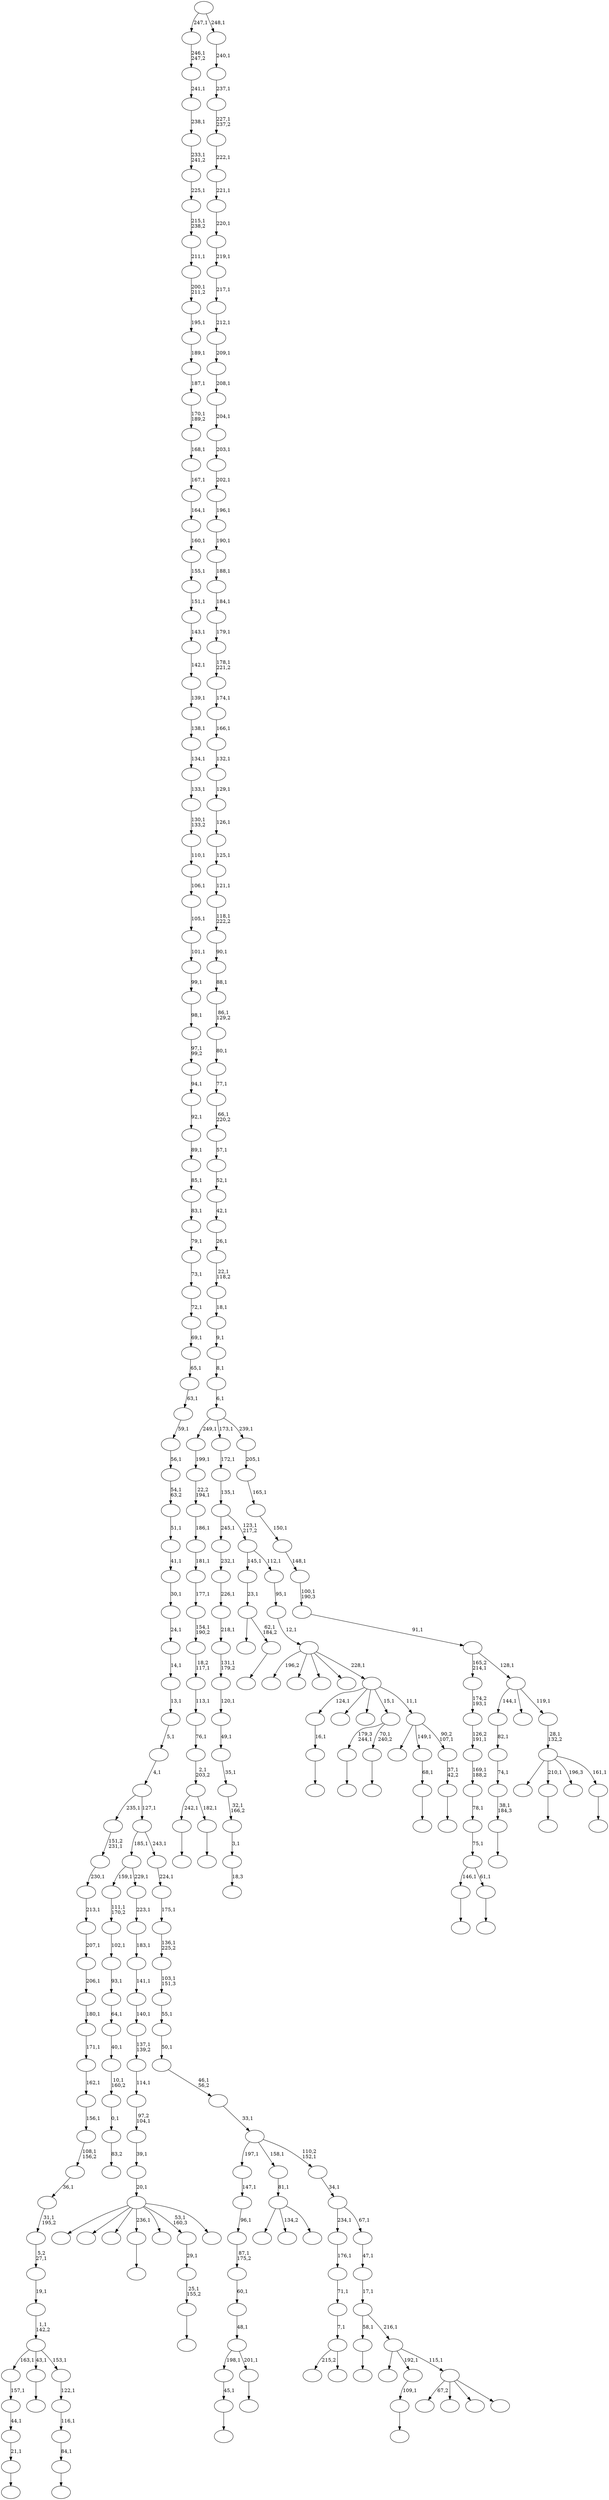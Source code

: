 digraph T {
	300 [label=""]
	299 [label=""]
	298 [label=""]
	297 [label=""]
	296 [label=""]
	295 [label=""]
	294 [label=""]
	293 [label=""]
	292 [label=""]
	291 [label=""]
	290 [label=""]
	289 [label=""]
	288 [label=""]
	287 [label=""]
	286 [label=""]
	285 [label=""]
	284 [label=""]
	283 [label=""]
	282 [label=""]
	281 [label=""]
	280 [label=""]
	279 [label=""]
	278 [label=""]
	277 [label=""]
	276 [label=""]
	275 [label=""]
	274 [label=""]
	273 [label=""]
	272 [label=""]
	271 [label=""]
	270 [label=""]
	269 [label=""]
	268 [label=""]
	267 [label=""]
	266 [label=""]
	265 [label=""]
	264 [label=""]
	263 [label=""]
	262 [label=""]
	261 [label=""]
	260 [label=""]
	259 [label=""]
	258 [label=""]
	257 [label=""]
	256 [label=""]
	255 [label=""]
	254 [label=""]
	253 [label=""]
	252 [label=""]
	251 [label=""]
	250 [label=""]
	249 [label=""]
	248 [label=""]
	247 [label=""]
	246 [label=""]
	245 [label=""]
	244 [label=""]
	243 [label=""]
	242 [label=""]
	241 [label=""]
	240 [label=""]
	239 [label=""]
	238 [label=""]
	237 [label=""]
	236 [label=""]
	235 [label=""]
	234 [label=""]
	233 [label=""]
	232 [label=""]
	231 [label=""]
	230 [label=""]
	229 [label=""]
	228 [label=""]
	227 [label=""]
	226 [label=""]
	225 [label=""]
	224 [label=""]
	223 [label=""]
	222 [label=""]
	221 [label=""]
	220 [label=""]
	219 [label=""]
	218 [label=""]
	217 [label=""]
	216 [label=""]
	215 [label=""]
	214 [label=""]
	213 [label=""]
	212 [label=""]
	211 [label=""]
	210 [label=""]
	209 [label=""]
	208 [label=""]
	207 [label=""]
	206 [label=""]
	205 [label=""]
	204 [label=""]
	203 [label=""]
	202 [label=""]
	201 [label=""]
	200 [label=""]
	199 [label=""]
	198 [label=""]
	197 [label=""]
	196 [label=""]
	195 [label=""]
	194 [label=""]
	193 [label=""]
	192 [label=""]
	191 [label=""]
	190 [label=""]
	189 [label=""]
	188 [label=""]
	187 [label=""]
	186 [label=""]
	185 [label=""]
	184 [label=""]
	183 [label=""]
	182 [label=""]
	181 [label=""]
	180 [label=""]
	179 [label=""]
	178 [label=""]
	177 [label=""]
	176 [label=""]
	175 [label=""]
	174 [label=""]
	173 [label=""]
	172 [label=""]
	171 [label=""]
	170 [label=""]
	169 [label=""]
	168 [label=""]
	167 [label=""]
	166 [label=""]
	165 [label=""]
	164 [label=""]
	163 [label=""]
	162 [label=""]
	161 [label=""]
	160 [label=""]
	159 [label=""]
	158 [label=""]
	157 [label=""]
	156 [label=""]
	155 [label=""]
	154 [label=""]
	153 [label=""]
	152 [label=""]
	151 [label=""]
	150 [label=""]
	149 [label=""]
	148 [label=""]
	147 [label=""]
	146 [label=""]
	145 [label=""]
	144 [label=""]
	143 [label=""]
	142 [label=""]
	141 [label=""]
	140 [label=""]
	139 [label=""]
	138 [label=""]
	137 [label=""]
	136 [label=""]
	135 [label=""]
	134 [label=""]
	133 [label=""]
	132 [label=""]
	131 [label=""]
	130 [label=""]
	129 [label=""]
	128 [label=""]
	127 [label=""]
	126 [label=""]
	125 [label=""]
	124 [label=""]
	123 [label=""]
	122 [label=""]
	121 [label=""]
	120 [label=""]
	119 [label=""]
	118 [label=""]
	117 [label=""]
	116 [label=""]
	115 [label=""]
	114 [label=""]
	113 [label=""]
	112 [label=""]
	111 [label=""]
	110 [label=""]
	109 [label=""]
	108 [label=""]
	107 [label=""]
	106 [label=""]
	105 [label=""]
	104 [label=""]
	103 [label=""]
	102 [label=""]
	101 [label=""]
	100 [label=""]
	99 [label=""]
	98 [label=""]
	97 [label=""]
	96 [label=""]
	95 [label=""]
	94 [label=""]
	93 [label=""]
	92 [label=""]
	91 [label=""]
	90 [label=""]
	89 [label=""]
	88 [label=""]
	87 [label=""]
	86 [label=""]
	85 [label=""]
	84 [label=""]
	83 [label=""]
	82 [label=""]
	81 [label=""]
	80 [label=""]
	79 [label=""]
	78 [label=""]
	77 [label=""]
	76 [label=""]
	75 [label=""]
	74 [label=""]
	73 [label=""]
	72 [label=""]
	71 [label=""]
	70 [label=""]
	69 [label=""]
	68 [label=""]
	67 [label=""]
	66 [label=""]
	65 [label=""]
	64 [label=""]
	63 [label=""]
	62 [label=""]
	61 [label=""]
	60 [label=""]
	59 [label=""]
	58 [label=""]
	57 [label=""]
	56 [label=""]
	55 [label=""]
	54 [label=""]
	53 [label=""]
	52 [label=""]
	51 [label=""]
	50 [label=""]
	49 [label=""]
	48 [label=""]
	47 [label=""]
	46 [label=""]
	45 [label=""]
	44 [label=""]
	43 [label=""]
	42 [label=""]
	41 [label=""]
	40 [label=""]
	39 [label=""]
	38 [label=""]
	37 [label=""]
	36 [label=""]
	35 [label=""]
	34 [label=""]
	33 [label=""]
	32 [label=""]
	31 [label=""]
	30 [label=""]
	29 [label=""]
	28 [label=""]
	27 [label=""]
	26 [label=""]
	25 [label=""]
	24 [label=""]
	23 [label=""]
	22 [label=""]
	21 [label=""]
	20 [label=""]
	19 [label=""]
	18 [label=""]
	17 [label=""]
	16 [label=""]
	15 [label=""]
	14 [label=""]
	13 [label=""]
	12 [label=""]
	11 [label=""]
	10 [label=""]
	9 [label=""]
	8 [label=""]
	7 [label=""]
	6 [label=""]
	5 [label=""]
	4 [label=""]
	3 [label=""]
	2 [label=""]
	1 [label=""]
	0 [label=""]
	294 -> 295 [label=""]
	293 -> 294 [label="45,1"]
	291 -> 292 [label=""]
	290 -> 291 [label="21,1"]
	289 -> 290 [label="44,1"]
	288 -> 289 [label="157,1"]
	286 -> 287 [label=""]
	283 -> 284 [label=""]
	282 -> 283 [label="16,1"]
	276 -> 277 [label=""]
	273 -> 274 [label=""]
	272 -> 276 [label="242,1"]
	272 -> 273 [label="182,1"]
	271 -> 272 [label="2,1\n203,2"]
	270 -> 271 [label="76,1"]
	269 -> 270 [label="113,1"]
	268 -> 269 [label="18,2\n117,1"]
	267 -> 268 [label="154,1\n190,2"]
	266 -> 267 [label="177,1"]
	265 -> 266 [label="181,1"]
	264 -> 265 [label="186,1"]
	263 -> 264 [label="22,2\n194,1"]
	262 -> 263 [label="199,1"]
	258 -> 259 [label=""]
	256 -> 257 [label=""]
	255 -> 293 [label="198,1"]
	255 -> 256 [label="201,1"]
	254 -> 255 [label="48,1"]
	253 -> 254 [label="60,1"]
	252 -> 253 [label="87,1\n175,2"]
	251 -> 252 [label="96,1"]
	250 -> 251 [label="147,1"]
	248 -> 249 [label="83,2"]
	247 -> 248 [label="0,1"]
	246 -> 247 [label="10,1\n160,2"]
	245 -> 246 [label="40,1"]
	244 -> 245 [label="64,1"]
	243 -> 244 [label="93,1"]
	242 -> 243 [label="102,1"]
	241 -> 242 [label="111,1\n170,2"]
	239 -> 240 [label=""]
	235 -> 236 [label=""]
	233 -> 234 [label=""]
	232 -> 281 [label=""]
	232 -> 233 [label="62,1\n184,2"]
	231 -> 232 [label="23,1"]
	229 -> 230 [label="18,3"]
	228 -> 229 [label="3,1"]
	227 -> 228 [label="32,1\n166,2"]
	226 -> 227 [label="35,1"]
	225 -> 226 [label="49,1"]
	224 -> 225 [label="120,1"]
	223 -> 224 [label="131,1\n179,2"]
	222 -> 223 [label="218,1"]
	221 -> 222 [label="226,1"]
	220 -> 221 [label="232,1"]
	218 -> 297 [label=""]
	218 -> 275 [label="134,2"]
	218 -> 219 [label=""]
	217 -> 218 [label="81,1"]
	213 -> 296 [label="215,2"]
	213 -> 214 [label=""]
	212 -> 213 [label="7,1"]
	211 -> 212 [label="71,1"]
	210 -> 211 [label="176,1"]
	208 -> 209 [label=""]
	207 -> 208 [label="25,1\n155,2"]
	206 -> 207 [label="29,1"]
	204 -> 205 [label=""]
	202 -> 203 [label=""]
	201 -> 202 [label="38,1\n184,3"]
	200 -> 201 [label="74,1"]
	199 -> 200 [label="82,1"]
	194 -> 195 [label=""]
	193 -> 235 [label="179,3\n244,1"]
	193 -> 194 [label="70,1\n240,2"]
	190 -> 191 [label=""]
	189 -> 286 [label="146,1"]
	189 -> 190 [label="61,1"]
	188 -> 189 [label="75,1"]
	187 -> 188 [label="78,1"]
	186 -> 187 [label="169,1\n188,2"]
	185 -> 186 [label="126,2\n191,1"]
	184 -> 185 [label="174,2\n193,1"]
	182 -> 183 [label=""]
	181 -> 182 [label="84,1"]
	180 -> 181 [label="116,1"]
	179 -> 180 [label="122,1"]
	178 -> 288 [label="163,1"]
	178 -> 204 [label="43,1"]
	178 -> 179 [label="153,1"]
	177 -> 178 [label="1,1\n142,2"]
	176 -> 177 [label="19,1"]
	175 -> 176 [label="5,2\n27,1"]
	174 -> 175 [label="31,1\n195,2"]
	173 -> 174 [label="36,1"]
	172 -> 173 [label="108,1\n156,2"]
	171 -> 172 [label="156,1"]
	170 -> 171 [label="162,1"]
	169 -> 170 [label="171,1"]
	168 -> 169 [label="180,1"]
	167 -> 168 [label="206,1"]
	166 -> 167 [label="207,1"]
	165 -> 166 [label="213,1"]
	164 -> 165 [label="230,1"]
	163 -> 164 [label="151,2\n231,1"]
	161 -> 162 [label=""]
	160 -> 161 [label="68,1"]
	158 -> 279 [label=""]
	158 -> 278 [label=""]
	158 -> 260 [label=""]
	158 -> 258 [label="236,1"]
	158 -> 215 [label=""]
	158 -> 206 [label="53,1\n160,3"]
	158 -> 159 [label=""]
	157 -> 158 [label="20,1"]
	156 -> 157 [label="39,1"]
	155 -> 156 [label="97,2\n104,1"]
	154 -> 155 [label="114,1"]
	153 -> 154 [label="137,1\n139,2"]
	152 -> 153 [label="140,1"]
	151 -> 152 [label="141,1"]
	150 -> 151 [label="183,1"]
	149 -> 150 [label="223,1"]
	148 -> 241 [label="159,1"]
	148 -> 149 [label="229,1"]
	146 -> 147 [label=""]
	145 -> 146 [label="109,1"]
	143 -> 144 [label=""]
	142 -> 143 [label="37,1\n42,2"]
	141 -> 280 [label=""]
	141 -> 160 [label="149,1"]
	141 -> 142 [label="90,2\n107,1"]
	140 -> 282 [label="124,1"]
	140 -> 261 [label=""]
	140 -> 237 [label=""]
	140 -> 193 [label="15,1"]
	140 -> 141 [label="11,1"]
	139 -> 300 [label="196,2"]
	139 -> 238 [label=""]
	139 -> 216 [label=""]
	139 -> 196 [label=""]
	139 -> 140 [label="228,1"]
	138 -> 139 [label="12,1"]
	137 -> 138 [label="95,1"]
	136 -> 231 [label="145,1"]
	136 -> 137 [label="112,1"]
	135 -> 220 [label="245,1"]
	135 -> 136 [label="123,1\n217,2"]
	134 -> 135 [label="135,1"]
	133 -> 134 [label="172,1"]
	130 -> 131 [label=""]
	128 -> 299 [label="67,2"]
	128 -> 192 [label=""]
	128 -> 132 [label=""]
	128 -> 129 [label=""]
	127 -> 285 [label=""]
	127 -> 145 [label="192,1"]
	127 -> 128 [label="115,1"]
	126 -> 130 [label="58,1"]
	126 -> 127 [label="216,1"]
	125 -> 126 [label="17,1"]
	124 -> 125 [label="47,1"]
	123 -> 210 [label="234,1"]
	123 -> 124 [label="67,1"]
	122 -> 123 [label="34,1"]
	121 -> 250 [label="197,1"]
	121 -> 217 [label="158,1"]
	121 -> 122 [label="110,2\n152,1"]
	120 -> 121 [label="33,1"]
	119 -> 120 [label="46,1\n56,2"]
	118 -> 119 [label="50,1"]
	117 -> 118 [label="55,1"]
	116 -> 117 [label="103,1\n151,3"]
	115 -> 116 [label="136,1\n225,2"]
	114 -> 115 [label="175,1"]
	113 -> 114 [label="224,1"]
	112 -> 148 [label="185,1"]
	112 -> 113 [label="243,1"]
	111 -> 163 [label="235,1"]
	111 -> 112 [label="127,1"]
	110 -> 111 [label="4,1"]
	109 -> 110 [label="5,1"]
	108 -> 109 [label="13,1"]
	107 -> 108 [label="14,1"]
	106 -> 107 [label="24,1"]
	105 -> 106 [label="30,1"]
	104 -> 105 [label="41,1"]
	103 -> 104 [label="51,1"]
	102 -> 103 [label="54,1\n63,2"]
	101 -> 102 [label="56,1"]
	100 -> 101 [label="59,1"]
	99 -> 100 [label="63,1"]
	98 -> 99 [label="65,1"]
	97 -> 98 [label="69,1"]
	96 -> 97 [label="72,1"]
	95 -> 96 [label="73,1"]
	94 -> 95 [label="79,1"]
	93 -> 94 [label="83,1"]
	92 -> 93 [label="85,1"]
	91 -> 92 [label="89,1"]
	90 -> 91 [label="92,1"]
	89 -> 90 [label="94,1"]
	88 -> 89 [label="97,1\n99,2"]
	87 -> 88 [label="98,1"]
	86 -> 87 [label="99,1"]
	85 -> 86 [label="101,1"]
	84 -> 85 [label="105,1"]
	83 -> 84 [label="106,1"]
	82 -> 83 [label="110,1"]
	81 -> 82 [label="130,1\n133,2"]
	80 -> 81 [label="133,1"]
	79 -> 80 [label="134,1"]
	78 -> 79 [label="138,1"]
	77 -> 78 [label="139,1"]
	76 -> 77 [label="142,1"]
	75 -> 76 [label="143,1"]
	74 -> 75 [label="151,1"]
	73 -> 74 [label="155,1"]
	72 -> 73 [label="160,1"]
	71 -> 72 [label="164,1"]
	70 -> 71 [label="167,1"]
	69 -> 70 [label="168,1"]
	68 -> 69 [label="170,1\n189,2"]
	67 -> 68 [label="187,1"]
	66 -> 67 [label="189,1"]
	65 -> 66 [label="195,1"]
	64 -> 65 [label="200,1\n211,2"]
	63 -> 64 [label="211,1"]
	62 -> 63 [label="215,1\n238,2"]
	61 -> 62 [label="225,1"]
	60 -> 61 [label="233,1\n241,2"]
	59 -> 60 [label="238,1"]
	58 -> 59 [label="241,1"]
	57 -> 58 [label="246,1\n247,2"]
	55 -> 56 [label=""]
	54 -> 298 [label=""]
	54 -> 239 [label="210,1"]
	54 -> 197 [label="196,3"]
	54 -> 55 [label="161,1"]
	53 -> 54 [label="28,1\n132,2"]
	52 -> 199 [label="144,1"]
	52 -> 198 [label=""]
	52 -> 53 [label="119,1"]
	51 -> 184 [label="165,2\n214,1"]
	51 -> 52 [label="128,1"]
	50 -> 51 [label="91,1"]
	49 -> 50 [label="100,1\n190,3"]
	48 -> 49 [label="148,1"]
	47 -> 48 [label="150,1"]
	46 -> 47 [label="165,1"]
	45 -> 46 [label="205,1"]
	44 -> 262 [label="249,1"]
	44 -> 133 [label="173,1"]
	44 -> 45 [label="239,1"]
	43 -> 44 [label="6,1"]
	42 -> 43 [label="8,1"]
	41 -> 42 [label="9,1"]
	40 -> 41 [label="18,1"]
	39 -> 40 [label="22,1\n118,2"]
	38 -> 39 [label="26,1"]
	37 -> 38 [label="42,1"]
	36 -> 37 [label="52,1"]
	35 -> 36 [label="57,1"]
	34 -> 35 [label="66,1\n220,2"]
	33 -> 34 [label="77,1"]
	32 -> 33 [label="80,1"]
	31 -> 32 [label="86,1\n129,2"]
	30 -> 31 [label="88,1"]
	29 -> 30 [label="90,1"]
	28 -> 29 [label="118,1\n222,2"]
	27 -> 28 [label="121,1"]
	26 -> 27 [label="125,1"]
	25 -> 26 [label="126,1"]
	24 -> 25 [label="129,1"]
	23 -> 24 [label="132,1"]
	22 -> 23 [label="166,1"]
	21 -> 22 [label="174,1"]
	20 -> 21 [label="178,1\n221,2"]
	19 -> 20 [label="179,1"]
	18 -> 19 [label="184,1"]
	17 -> 18 [label="188,1"]
	16 -> 17 [label="190,1"]
	15 -> 16 [label="196,1"]
	14 -> 15 [label="202,1"]
	13 -> 14 [label="203,1"]
	12 -> 13 [label="204,1"]
	11 -> 12 [label="208,1"]
	10 -> 11 [label="209,1"]
	9 -> 10 [label="212,1"]
	8 -> 9 [label="217,1"]
	7 -> 8 [label="219,1"]
	6 -> 7 [label="220,1"]
	5 -> 6 [label="221,1"]
	4 -> 5 [label="222,1"]
	3 -> 4 [label="227,1\n237,2"]
	2 -> 3 [label="237,1"]
	1 -> 2 [label="240,1"]
	0 -> 57 [label="247,1"]
	0 -> 1 [label="248,1"]
}

